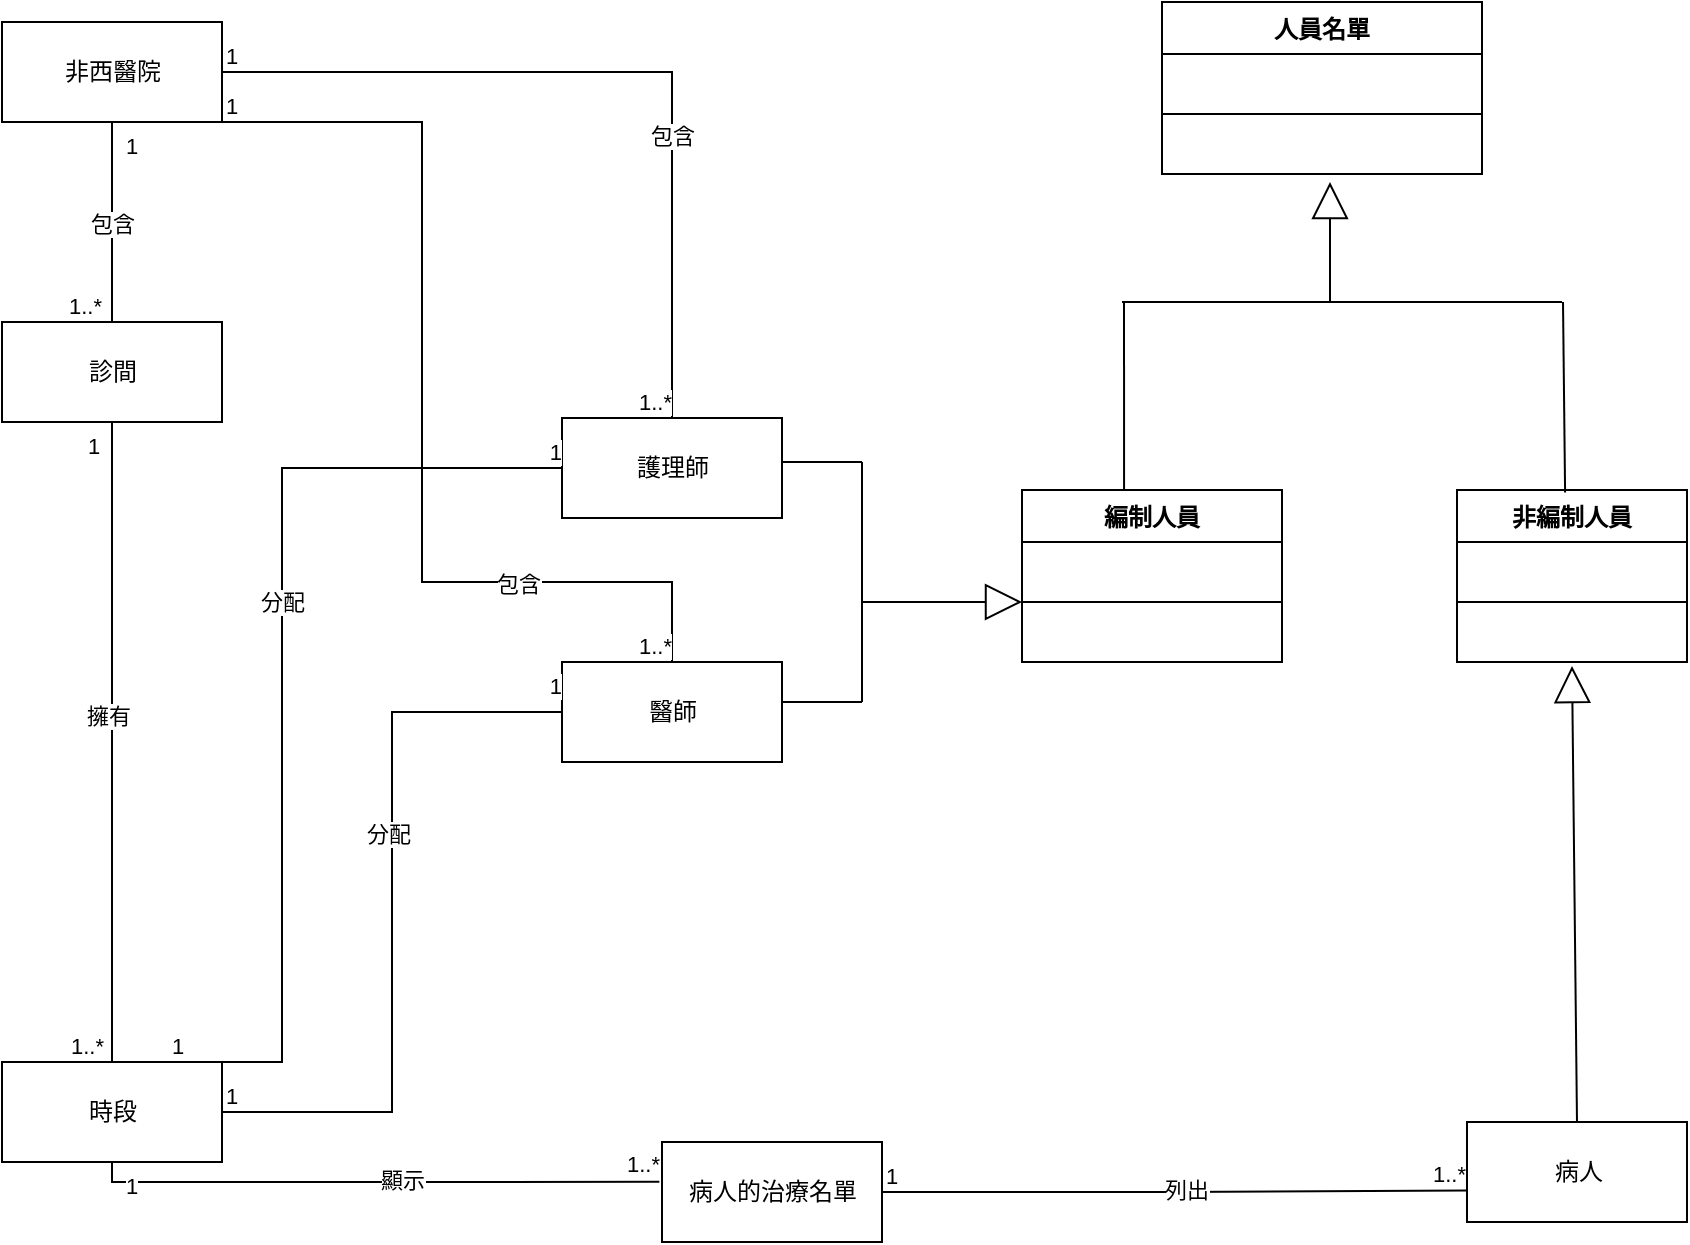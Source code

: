 <mxfile version="17.1.3" type="device"><diagram id="oKyxzHDayaN0CAhAsXDF" name="非西醫院領域模型"><mxGraphModel dx="981" dy="548" grid="1" gridSize="10" guides="1" tooltips="1" connect="1" arrows="1" fold="1" page="1" pageScale="1" pageWidth="1200" pageHeight="1920" math="0" shadow="0"><root><mxCell id="0"/><mxCell id="1" parent="0"/><mxCell id="gdjPtbXjvq0X5zo69Bbl-1" value="編制人員" style="swimlane;fontStyle=1;align=center;verticalAlign=top;childLayout=stackLayout;horizontal=1;startSize=26;horizontalStack=0;resizeParent=1;resizeParentMax=0;resizeLast=0;collapsible=1;marginBottom=0;" parent="1" vertex="1"><mxGeometry x="680" y="254" width="130" height="86" as="geometry"/></mxCell><mxCell id="gdjPtbXjvq0X5zo69Bbl-2" value=" " style="text;strokeColor=none;fillColor=none;align=center;verticalAlign=top;spacingLeft=4;spacingRight=4;overflow=hidden;rotatable=0;points=[[0,0.5],[1,0.5]];portConstraint=eastwest;" parent="gdjPtbXjvq0X5zo69Bbl-1" vertex="1"><mxGeometry y="26" width="130" height="26" as="geometry"/></mxCell><mxCell id="gdjPtbXjvq0X5zo69Bbl-3" value="" style="line;strokeWidth=1;fillColor=none;align=left;verticalAlign=middle;spacingTop=-1;spacingLeft=3;spacingRight=3;rotatable=0;labelPosition=right;points=[];portConstraint=eastwest;" parent="gdjPtbXjvq0X5zo69Bbl-1" vertex="1"><mxGeometry y="52" width="130" height="8" as="geometry"/></mxCell><mxCell id="gdjPtbXjvq0X5zo69Bbl-4" value=" " style="text;strokeColor=none;fillColor=none;align=center;verticalAlign=top;spacingLeft=4;spacingRight=4;overflow=hidden;rotatable=0;points=[[0,0.5],[1,0.5]];portConstraint=eastwest;" parent="gdjPtbXjvq0X5zo69Bbl-1" vertex="1"><mxGeometry y="60" width="130" height="26" as="geometry"/></mxCell><mxCell id="gdjPtbXjvq0X5zo69Bbl-18" value="人員名單" style="swimlane;fontStyle=1;align=center;verticalAlign=top;childLayout=stackLayout;horizontal=1;startSize=26;horizontalStack=0;resizeParent=1;resizeParentMax=0;resizeLast=0;collapsible=1;marginBottom=0;" parent="1" vertex="1"><mxGeometry x="750" y="10" width="160" height="86" as="geometry"/></mxCell><mxCell id="gdjPtbXjvq0X5zo69Bbl-19" value=" " style="text;strokeColor=none;fillColor=none;align=left;verticalAlign=top;spacingLeft=4;spacingRight=4;overflow=hidden;rotatable=0;points=[[0,0.5],[1,0.5]];portConstraint=eastwest;" parent="gdjPtbXjvq0X5zo69Bbl-18" vertex="1"><mxGeometry y="26" width="160" height="26" as="geometry"/></mxCell><mxCell id="gdjPtbXjvq0X5zo69Bbl-20" value="" style="line;strokeWidth=1;fillColor=none;align=left;verticalAlign=middle;spacingTop=-1;spacingLeft=3;spacingRight=3;rotatable=0;labelPosition=right;points=[];portConstraint=eastwest;" parent="gdjPtbXjvq0X5zo69Bbl-18" vertex="1"><mxGeometry y="52" width="160" height="8" as="geometry"/></mxCell><mxCell id="gdjPtbXjvq0X5zo69Bbl-21" value=" " style="text;strokeColor=none;fillColor=none;align=left;verticalAlign=top;spacingLeft=4;spacingRight=4;overflow=hidden;rotatable=0;points=[[0,0.5],[1,0.5]];portConstraint=eastwest;" parent="gdjPtbXjvq0X5zo69Bbl-18" vertex="1"><mxGeometry y="60" width="160" height="26" as="geometry"/></mxCell><mxCell id="gdjPtbXjvq0X5zo69Bbl-22" value="非編制人員" style="swimlane;fontStyle=1;align=center;verticalAlign=top;childLayout=stackLayout;horizontal=1;startSize=26;horizontalStack=0;resizeParent=1;resizeParentMax=0;resizeLast=0;collapsible=1;marginBottom=0;" parent="1" vertex="1"><mxGeometry x="897.5" y="254" width="115" height="86" as="geometry"/></mxCell><mxCell id="gdjPtbXjvq0X5zo69Bbl-23" value=" " style="text;strokeColor=none;fillColor=none;align=center;verticalAlign=top;spacingLeft=4;spacingRight=4;overflow=hidden;rotatable=0;points=[[0,0.5],[1,0.5]];portConstraint=eastwest;" parent="gdjPtbXjvq0X5zo69Bbl-22" vertex="1"><mxGeometry y="26" width="115" height="26" as="geometry"/></mxCell><mxCell id="gdjPtbXjvq0X5zo69Bbl-24" value="" style="line;strokeWidth=1;fillColor=none;align=left;verticalAlign=middle;spacingTop=-1;spacingLeft=3;spacingRight=3;rotatable=0;labelPosition=right;points=[];portConstraint=eastwest;" parent="gdjPtbXjvq0X5zo69Bbl-22" vertex="1"><mxGeometry y="52" width="115" height="8" as="geometry"/></mxCell><mxCell id="gdjPtbXjvq0X5zo69Bbl-25" value=" " style="text;strokeColor=none;fillColor=none;align=left;verticalAlign=top;spacingLeft=4;spacingRight=4;overflow=hidden;rotatable=0;points=[[0,0.5],[1,0.5]];portConstraint=eastwest;" parent="gdjPtbXjvq0X5zo69Bbl-22" vertex="1"><mxGeometry y="60" width="115" height="26" as="geometry"/></mxCell><mxCell id="UHXW2R6gGSEq-Z4a95OJ-1" value="非西醫院" style="html=1;" parent="1" vertex="1"><mxGeometry x="170" y="20" width="110" height="50" as="geometry"/></mxCell><mxCell id="UHXW2R6gGSEq-Z4a95OJ-2" value="診間" style="html=1;" parent="1" vertex="1"><mxGeometry x="170" y="170" width="110" height="50" as="geometry"/></mxCell><mxCell id="UHXW2R6gGSEq-Z4a95OJ-3" value="醫師" style="html=1;" parent="1" vertex="1"><mxGeometry x="450" y="340" width="110" height="50" as="geometry"/></mxCell><mxCell id="UHXW2R6gGSEq-Z4a95OJ-9" value="" style="endArrow=none;html=1;edgeStyle=orthogonalEdgeStyle;rounded=0;entryX=0;entryY=0.5;entryDx=0;entryDy=0;exitX=1;exitY=0.5;exitDx=0;exitDy=0;" parent="1" source="81R_iscU93rCLyDy0mp--8" target="UHXW2R6gGSEq-Z4a95OJ-3" edge="1"><mxGeometry relative="1" as="geometry"><mxPoint x="350" y="540" as="sourcePoint"/><mxPoint x="520" y="420" as="targetPoint"/></mxGeometry></mxCell><mxCell id="UHXW2R6gGSEq-Z4a95OJ-10" value="1" style="edgeLabel;resizable=0;html=1;align=left;verticalAlign=bottom;" parent="UHXW2R6gGSEq-Z4a95OJ-9" connectable="0" vertex="1"><mxGeometry x="-1" relative="1" as="geometry"/></mxCell><mxCell id="UHXW2R6gGSEq-Z4a95OJ-11" value="1" style="edgeLabel;resizable=0;html=1;align=right;verticalAlign=bottom;" parent="UHXW2R6gGSEq-Z4a95OJ-9" connectable="0" vertex="1"><mxGeometry x="1" relative="1" as="geometry"><mxPoint y="-5" as="offset"/></mxGeometry></mxCell><mxCell id="81R_iscU93rCLyDy0mp--42" value="分配" style="edgeLabel;html=1;align=center;verticalAlign=middle;resizable=0;points=[];" parent="UHXW2R6gGSEq-Z4a95OJ-9" vertex="1" connectable="0"><mxGeometry x="0.211" y="2" relative="1" as="geometry"><mxPoint as="offset"/></mxGeometry></mxCell><mxCell id="81R_iscU93rCLyDy0mp--5" value="" style="endArrow=none;html=1;edgeStyle=orthogonalEdgeStyle;rounded=0;exitX=0.5;exitY=1;exitDx=0;exitDy=0;entryX=0.5;entryY=0;entryDx=0;entryDy=0;" parent="1" source="UHXW2R6gGSEq-Z4a95OJ-2" target="81R_iscU93rCLyDy0mp--8" edge="1"><mxGeometry relative="1" as="geometry"><mxPoint x="460" y="550" as="sourcePoint"/><mxPoint x="294" y="520" as="targetPoint"/></mxGeometry></mxCell><mxCell id="81R_iscU93rCLyDy0mp--6" value="1" style="edgeLabel;resizable=0;html=1;align=left;verticalAlign=bottom;" parent="81R_iscU93rCLyDy0mp--5" connectable="0" vertex="1"><mxGeometry x="-1" relative="1" as="geometry"><mxPoint x="-14" y="20" as="offset"/></mxGeometry></mxCell><mxCell id="81R_iscU93rCLyDy0mp--7" value="1..*" style="edgeLabel;resizable=0;html=1;align=right;verticalAlign=bottom;" parent="81R_iscU93rCLyDy0mp--5" connectable="0" vertex="1"><mxGeometry x="1" relative="1" as="geometry"><mxPoint x="-4" as="offset"/></mxGeometry></mxCell><mxCell id="81R_iscU93rCLyDy0mp--45" value="擁有" style="edgeLabel;html=1;align=center;verticalAlign=middle;resizable=0;points=[];" parent="81R_iscU93rCLyDy0mp--5" vertex="1" connectable="0"><mxGeometry x="-0.084" y="-2" relative="1" as="geometry"><mxPoint as="offset"/></mxGeometry></mxCell><mxCell id="81R_iscU93rCLyDy0mp--8" value="時段" style="html=1;" parent="1" vertex="1"><mxGeometry x="170" y="540" width="110" height="50" as="geometry"/></mxCell><mxCell id="81R_iscU93rCLyDy0mp--9" value="病人的治療名單" style="html=1;" parent="1" vertex="1"><mxGeometry x="500" y="580" width="110" height="50" as="geometry"/></mxCell><mxCell id="81R_iscU93rCLyDy0mp--17" value="病人" style="html=1;" parent="1" vertex="1"><mxGeometry x="902.5" y="570" width="110" height="50" as="geometry"/></mxCell><mxCell id="81R_iscU93rCLyDy0mp--24" value="" style="endArrow=block;endSize=16;endFill=0;html=1;rounded=0;exitX=0.5;exitY=0;exitDx=0;exitDy=0;entryX=0.5;entryY=1.077;entryDx=0;entryDy=0;entryPerimeter=0;" parent="1" source="81R_iscU93rCLyDy0mp--17" target="gdjPtbXjvq0X5zo69Bbl-25" edge="1"><mxGeometry width="160" relative="1" as="geometry"><mxPoint x="962.5" y="500" as="sourcePoint"/><mxPoint x="907.5" y="450" as="targetPoint"/></mxGeometry></mxCell><mxCell id="81R_iscU93rCLyDy0mp--25" value="" style="endArrow=none;html=1;rounded=0;exitX=0.385;exitY=0.07;exitDx=0;exitDy=0;exitPerimeter=0;" parent="1" edge="1"><mxGeometry width="50" height="50" relative="1" as="geometry"><mxPoint x="731.05" y="254.02" as="sourcePoint"/><mxPoint x="731" y="160" as="targetPoint"/></mxGeometry></mxCell><mxCell id="81R_iscU93rCLyDy0mp--26" value="" style="endArrow=none;html=1;rounded=0;exitX=0.47;exitY=0.015;exitDx=0;exitDy=0;exitPerimeter=0;" parent="1" source="gdjPtbXjvq0X5zo69Bbl-22" edge="1"><mxGeometry width="50" height="50" relative="1" as="geometry"><mxPoint x="951" y="250" as="sourcePoint"/><mxPoint x="950.5" y="160" as="targetPoint"/></mxGeometry></mxCell><mxCell id="81R_iscU93rCLyDy0mp--27" value="" style="endArrow=none;html=1;rounded=0;" parent="1" edge="1"><mxGeometry width="50" height="50" relative="1" as="geometry"><mxPoint x="730" y="160" as="sourcePoint"/><mxPoint x="950" y="160" as="targetPoint"/></mxGeometry></mxCell><mxCell id="81R_iscU93rCLyDy0mp--28" value="" style="endArrow=block;endSize=16;endFill=0;html=1;rounded=0;" parent="1" edge="1"><mxGeometry y="-20" width="160" relative="1" as="geometry"><mxPoint x="834" y="160" as="sourcePoint"/><mxPoint x="834" y="100" as="targetPoint"/><mxPoint as="offset"/></mxGeometry></mxCell><mxCell id="81R_iscU93rCLyDy0mp--29" value="護理師" style="html=1;" parent="1" vertex="1"><mxGeometry x="450" y="218" width="110" height="50" as="geometry"/></mxCell><mxCell id="81R_iscU93rCLyDy0mp--33" value="" style="endArrow=none;html=1;edgeStyle=orthogonalEdgeStyle;rounded=0;entryX=0;entryY=0.5;entryDx=0;entryDy=0;exitX=0.75;exitY=0;exitDx=0;exitDy=0;" parent="1" source="81R_iscU93rCLyDy0mp--8" target="81R_iscU93rCLyDy0mp--29" edge="1"><mxGeometry relative="1" as="geometry"><mxPoint x="350" y="320" as="sourcePoint"/><mxPoint x="540" y="310" as="targetPoint"/><Array as="points"><mxPoint x="310" y="540"/><mxPoint x="310" y="243"/></Array></mxGeometry></mxCell><mxCell id="81R_iscU93rCLyDy0mp--34" value="1" style="edgeLabel;resizable=0;html=1;align=left;verticalAlign=bottom;" parent="81R_iscU93rCLyDy0mp--33" connectable="0" vertex="1"><mxGeometry x="-1" relative="1" as="geometry"/></mxCell><mxCell id="81R_iscU93rCLyDy0mp--35" value="1" style="edgeLabel;resizable=0;html=1;align=right;verticalAlign=bottom;" parent="81R_iscU93rCLyDy0mp--33" connectable="0" vertex="1"><mxGeometry x="1" relative="1" as="geometry"/></mxCell><mxCell id="81R_iscU93rCLyDy0mp--41" value="分配" style="edgeLabel;html=1;align=center;verticalAlign=middle;resizable=0;points=[];" parent="81R_iscU93rCLyDy0mp--33" vertex="1" connectable="0"><mxGeometry x="0.165" relative="1" as="geometry"><mxPoint as="offset"/></mxGeometry></mxCell><mxCell id="81R_iscU93rCLyDy0mp--36" value="" style="endArrow=none;html=1;rounded=0;exitX=1;exitY=0.5;exitDx=0;exitDy=0;" parent="1" edge="1"><mxGeometry width="50" height="50" relative="1" as="geometry"><mxPoint x="560" y="240" as="sourcePoint"/><mxPoint x="600" y="240" as="targetPoint"/></mxGeometry></mxCell><mxCell id="81R_iscU93rCLyDy0mp--38" value="" style="endArrow=none;html=1;rounded=0;exitX=1;exitY=0.5;exitDx=0;exitDy=0;" parent="1" edge="1"><mxGeometry width="50" height="50" relative="1" as="geometry"><mxPoint x="560" y="360" as="sourcePoint"/><mxPoint x="600" y="360" as="targetPoint"/></mxGeometry></mxCell><mxCell id="81R_iscU93rCLyDy0mp--39" value="" style="endArrow=none;html=1;rounded=0;" parent="1" edge="1"><mxGeometry width="50" height="50" relative="1" as="geometry"><mxPoint x="600" y="360" as="sourcePoint"/><mxPoint x="600" y="240" as="targetPoint"/></mxGeometry></mxCell><mxCell id="81R_iscU93rCLyDy0mp--40" value="" style="endArrow=block;endSize=16;endFill=0;html=1;rounded=0;" parent="1" edge="1"><mxGeometry width="160" relative="1" as="geometry"><mxPoint x="600" y="310" as="sourcePoint"/><mxPoint x="680" y="310" as="targetPoint"/></mxGeometry></mxCell><mxCell id="81R_iscU93rCLyDy0mp--48" value="" style="endArrow=none;html=1;edgeStyle=orthogonalEdgeStyle;rounded=0;exitX=1;exitY=0.5;exitDx=0;exitDy=0;entryX=0.001;entryY=0.684;entryDx=0;entryDy=0;entryPerimeter=0;" parent="1" source="81R_iscU93rCLyDy0mp--9" target="81R_iscU93rCLyDy0mp--17" edge="1"><mxGeometry relative="1" as="geometry"><mxPoint x="670" y="620" as="sourcePoint"/><mxPoint x="830" y="620" as="targetPoint"/></mxGeometry></mxCell><mxCell id="81R_iscU93rCLyDy0mp--49" value="1" style="edgeLabel;resizable=0;html=1;align=left;verticalAlign=bottom;" parent="81R_iscU93rCLyDy0mp--48" connectable="0" vertex="1"><mxGeometry x="-1" relative="1" as="geometry"/></mxCell><mxCell id="81R_iscU93rCLyDy0mp--50" value="1..*" style="edgeLabel;resizable=0;html=1;align=right;verticalAlign=bottom;" parent="81R_iscU93rCLyDy0mp--48" connectable="0" vertex="1"><mxGeometry x="1" relative="1" as="geometry"/></mxCell><mxCell id="81R_iscU93rCLyDy0mp--51" value="列出" style="edgeLabel;html=1;align=center;verticalAlign=middle;resizable=0;points=[];" parent="81R_iscU93rCLyDy0mp--48" vertex="1" connectable="0"><mxGeometry x="0.043" relative="1" as="geometry"><mxPoint as="offset"/></mxGeometry></mxCell><mxCell id="81R_iscU93rCLyDy0mp--55" value="" style="endArrow=none;html=1;edgeStyle=orthogonalEdgeStyle;rounded=0;exitX=0.5;exitY=1;exitDx=0;exitDy=0;entryX=-0.012;entryY=0.397;entryDx=0;entryDy=0;entryPerimeter=0;" parent="1" source="81R_iscU93rCLyDy0mp--8" target="81R_iscU93rCLyDy0mp--9" edge="1"><mxGeometry relative="1" as="geometry"><mxPoint x="240" y="610" as="sourcePoint"/><mxPoint x="490" y="610" as="targetPoint"/></mxGeometry></mxCell><mxCell id="81R_iscU93rCLyDy0mp--56" value="1" style="edgeLabel;resizable=0;html=1;align=left;verticalAlign=bottom;" parent="81R_iscU93rCLyDy0mp--55" connectable="0" vertex="1"><mxGeometry x="-1" relative="1" as="geometry"><mxPoint x="5" y="20" as="offset"/></mxGeometry></mxCell><mxCell id="81R_iscU93rCLyDy0mp--57" value="1..*" style="edgeLabel;resizable=0;html=1;align=right;verticalAlign=bottom;" parent="81R_iscU93rCLyDy0mp--55" connectable="0" vertex="1"><mxGeometry x="1" relative="1" as="geometry"><mxPoint x="1" as="offset"/></mxGeometry></mxCell><mxCell id="uKmRZOjP_zhKltx8dkPU-1" value="顯示" style="edgeLabel;html=1;align=center;verticalAlign=middle;resizable=0;points=[];" parent="81R_iscU93rCLyDy0mp--55" vertex="1" connectable="0"><mxGeometry x="0.092" y="1" relative="1" as="geometry"><mxPoint as="offset"/></mxGeometry></mxCell><mxCell id="81R_iscU93rCLyDy0mp--58" value="" style="endArrow=none;html=1;edgeStyle=orthogonalEdgeStyle;rounded=0;exitX=0.5;exitY=1;exitDx=0;exitDy=0;entryX=0.5;entryY=0;entryDx=0;entryDy=0;" parent="1" source="UHXW2R6gGSEq-Z4a95OJ-1" target="UHXW2R6gGSEq-Z4a95OJ-2" edge="1"><mxGeometry relative="1" as="geometry"><mxPoint x="410" y="310" as="sourcePoint"/><mxPoint x="570" y="310" as="targetPoint"/></mxGeometry></mxCell><mxCell id="81R_iscU93rCLyDy0mp--59" value="1" style="edgeLabel;resizable=0;html=1;align=left;verticalAlign=bottom;" parent="81R_iscU93rCLyDy0mp--58" connectable="0" vertex="1"><mxGeometry x="-1" relative="1" as="geometry"><mxPoint x="5" y="20" as="offset"/></mxGeometry></mxCell><mxCell id="81R_iscU93rCLyDy0mp--60" value="1..*" style="edgeLabel;resizable=0;html=1;align=right;verticalAlign=bottom;" parent="81R_iscU93rCLyDy0mp--58" connectable="0" vertex="1"><mxGeometry x="1" relative="1" as="geometry"><mxPoint x="-5" as="offset"/></mxGeometry></mxCell><mxCell id="81R_iscU93rCLyDy0mp--61" value="包含" style="edgeLabel;html=1;align=center;verticalAlign=middle;resizable=0;points=[];" parent="81R_iscU93rCLyDy0mp--58" vertex="1" connectable="0"><mxGeometry x="-0.233" relative="1" as="geometry"><mxPoint y="12" as="offset"/></mxGeometry></mxCell><mxCell id="XmV3WufXzhRCjw6xoS6X-1" value="" style="endArrow=none;html=1;edgeStyle=orthogonalEdgeStyle;rounded=0;exitX=1;exitY=0.5;exitDx=0;exitDy=0;entryX=0.5;entryY=0;entryDx=0;entryDy=0;" parent="1" source="UHXW2R6gGSEq-Z4a95OJ-1" target="81R_iscU93rCLyDy0mp--29" edge="1"><mxGeometry relative="1" as="geometry"><mxPoint x="360" y="60" as="sourcePoint"/><mxPoint x="520" y="60" as="targetPoint"/></mxGeometry></mxCell><mxCell id="XmV3WufXzhRCjw6xoS6X-2" value="1" style="edgeLabel;resizable=0;html=1;align=left;verticalAlign=bottom;" parent="XmV3WufXzhRCjw6xoS6X-1" connectable="0" vertex="1"><mxGeometry x="-1" relative="1" as="geometry"/></mxCell><mxCell id="XmV3WufXzhRCjw6xoS6X-3" value="1..*" style="edgeLabel;resizable=0;html=1;align=right;verticalAlign=bottom;" parent="XmV3WufXzhRCjw6xoS6X-1" connectable="0" vertex="1"><mxGeometry x="1" relative="1" as="geometry"/></mxCell><mxCell id="XmV3WufXzhRCjw6xoS6X-8" value="包含" style="edgeLabel;html=1;align=center;verticalAlign=middle;resizable=0;points=[];" parent="XmV3WufXzhRCjw6xoS6X-1" vertex="1" connectable="0"><mxGeometry x="0.291" relative="1" as="geometry"><mxPoint as="offset"/></mxGeometry></mxCell><mxCell id="XmV3WufXzhRCjw6xoS6X-4" value="" style="endArrow=none;html=1;edgeStyle=orthogonalEdgeStyle;rounded=0;exitX=1;exitY=1;exitDx=0;exitDy=0;entryX=0.5;entryY=0;entryDx=0;entryDy=0;" parent="1" source="UHXW2R6gGSEq-Z4a95OJ-1" target="UHXW2R6gGSEq-Z4a95OJ-3" edge="1"><mxGeometry relative="1" as="geometry"><mxPoint x="310" y="150" as="sourcePoint"/><mxPoint x="510" y="300" as="targetPoint"/><Array as="points"><mxPoint x="380" y="70"/><mxPoint x="380" y="300"/><mxPoint x="505" y="300"/></Array></mxGeometry></mxCell><mxCell id="XmV3WufXzhRCjw6xoS6X-5" value="1" style="edgeLabel;resizable=0;html=1;align=left;verticalAlign=bottom;" parent="XmV3WufXzhRCjw6xoS6X-4" connectable="0" vertex="1"><mxGeometry x="-1" relative="1" as="geometry"/></mxCell><mxCell id="XmV3WufXzhRCjw6xoS6X-6" value="1..*" style="edgeLabel;resizable=0;html=1;align=right;verticalAlign=bottom;" parent="XmV3WufXzhRCjw6xoS6X-4" connectable="0" vertex="1"><mxGeometry x="1" relative="1" as="geometry"/></mxCell><mxCell id="XmV3WufXzhRCjw6xoS6X-7" value="包含" style="edgeLabel;html=1;align=center;verticalAlign=middle;resizable=0;points=[];" parent="XmV3WufXzhRCjw6xoS6X-4" vertex="1" connectable="0"><mxGeometry x="0.527" y="-1" relative="1" as="geometry"><mxPoint as="offset"/></mxGeometry></mxCell></root></mxGraphModel></diagram></mxfile>
